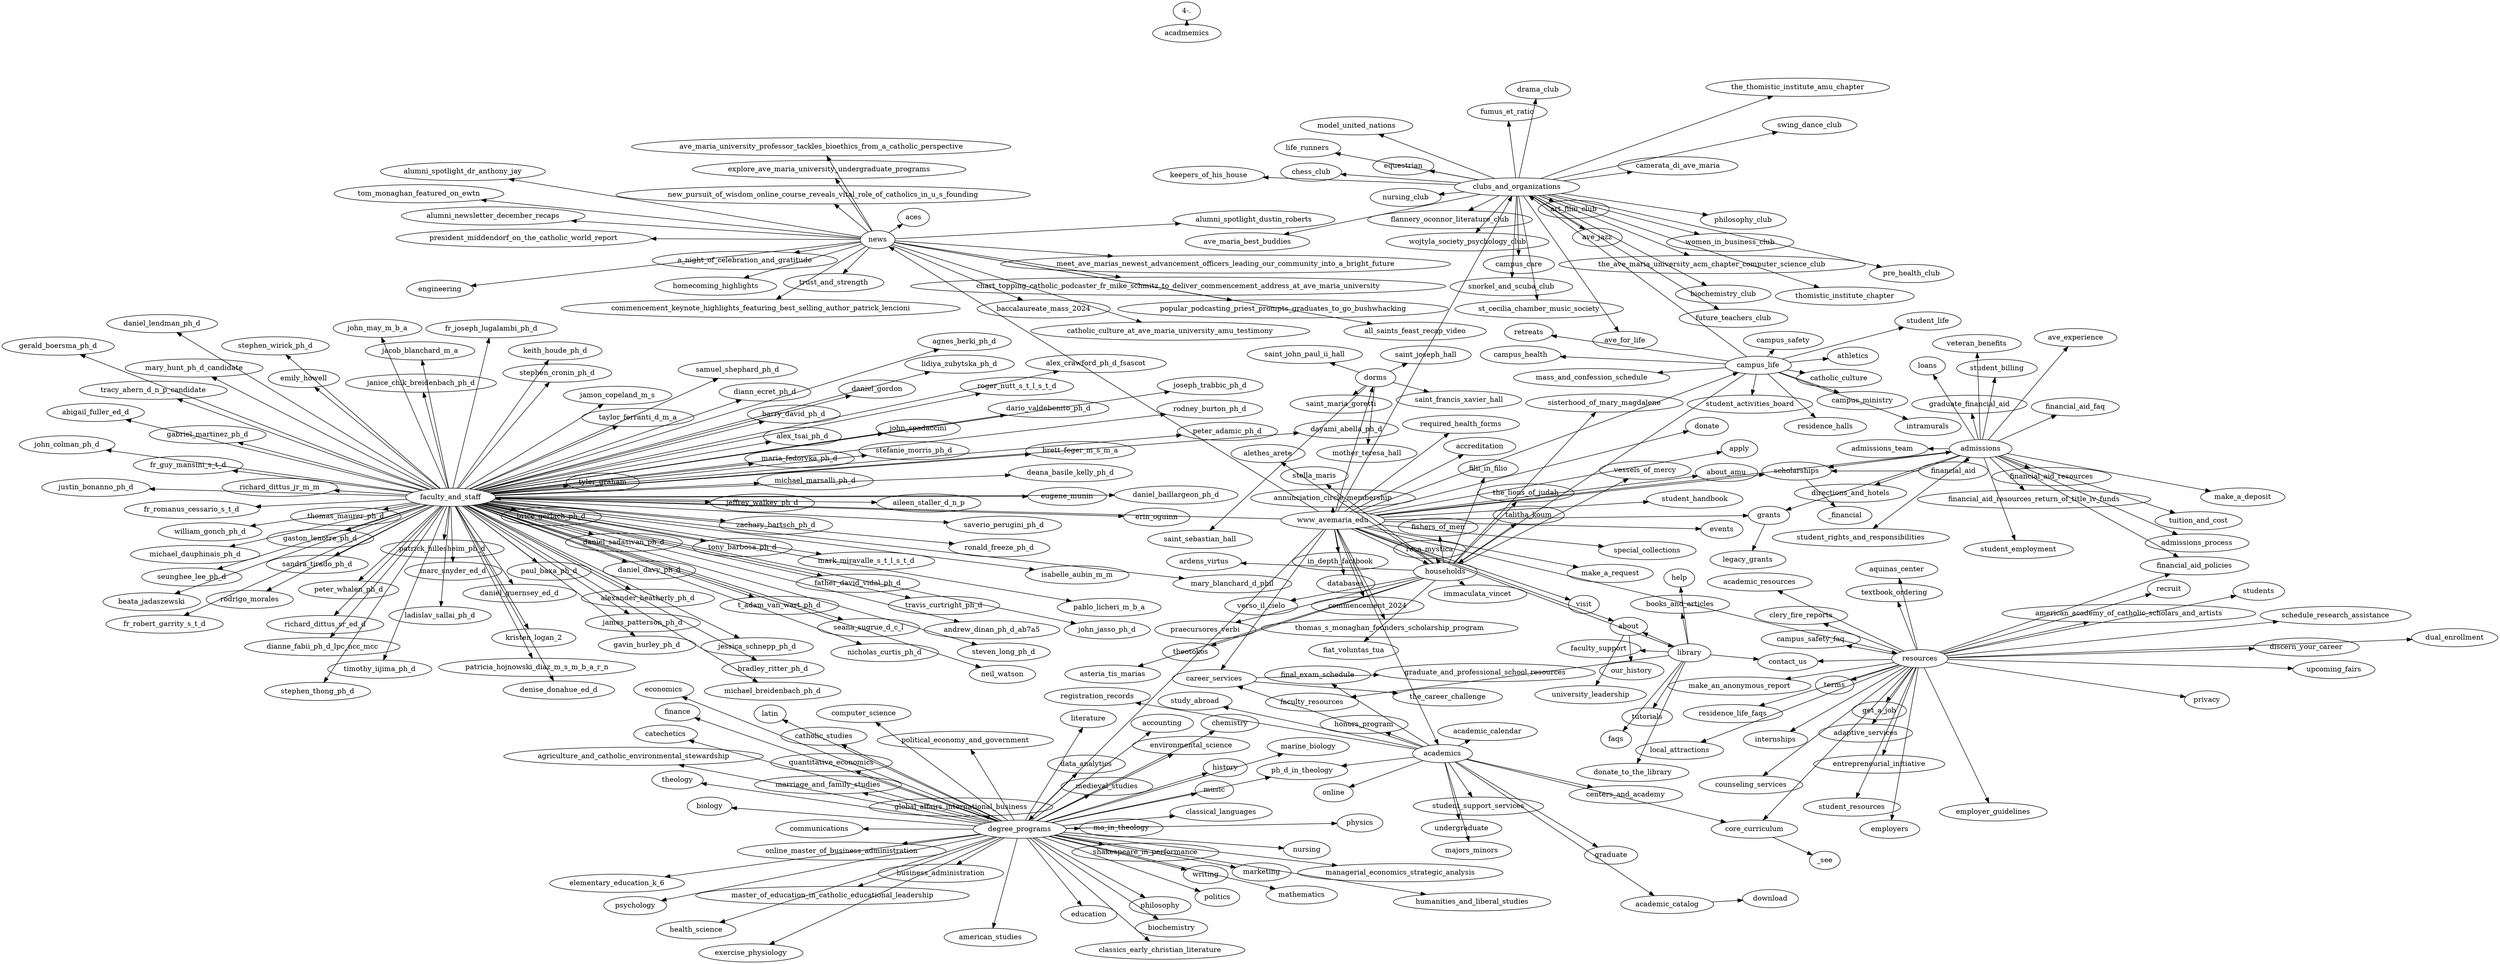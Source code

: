 digraph site {
rankdir=LR;
size=100
layout=sfdp
overlap=prism
beautify=true
smoothing=triangle
quadtree=fast
pack=false
acadmemics -> "4-."
academics -> student_support_services;
academics -> academic_catalog;
academics -> centers_and_academy;
academics -> academic_calendar;
academics -> final_exam_schedule;
academics -> study_abroad;
academics -> core_curriculum;
academics -> registration_records;
academics -> honors_program;
academics -> online;
academics -> ph_d_in_theology;
academics -> career_services;
academics -> majors_minors;
academics -> graduate;
academics -> undergraduate;
about -> our_history;
about -> university_leadership;
financial_aid -> scholarships;
degree_programs -> classics_early_christian_literature;
degree_programs -> philosophy;
degree_programs -> mathematics;
degree_programs -> shakespeare_in_performance;
degree_programs -> physics;
degree_programs -> ma_in_theology;
degree_programs -> medieval_studies;
degree_programs -> music;
degree_programs -> history;
degree_programs -> chemistry;
degree_programs -> marine_biology;
degree_programs -> environmental_science;
degree_programs -> accounting;
degree_programs -> data_analytics;
degree_programs -> literature;
degree_programs -> political_economy_and_government;
degree_programs -> latin;
degree_programs -> computer_science;
degree_programs -> economics;
degree_programs -> quantitative_economics;
degree_programs -> catechetics;
degree_programs -> catholic_studies;
degree_programs -> finance;
degree_programs -> marriage_and_family_studies;
degree_programs -> theology;
degree_programs -> agriculture_and_catholic_environmental_stewardship;
degree_programs -> global_affairs_international_business;
degree_programs -> biology;
degree_programs -> online_master_of_business_administration;
degree_programs -> communications;
degree_programs -> business_administration;
degree_programs -> master_of_education_in_catholic_educational_leadership;
degree_programs -> elementary_education_k_6;
degree_programs -> psychology;
degree_programs -> health_science;
degree_programs -> exercise_physiology;
degree_programs -> american_studies;
degree_programs -> education;
degree_programs -> writing;
degree_programs -> humanities_and_liberal_studies;
degree_programs -> nursing;
degree_programs -> classical_languages;
degree_programs -> managerial_economics_strategic_analysis;
degree_programs -> ph_d_in_theology;
degree_programs -> marketing;
degree_programs -> politics;
degree_programs -> biochemistry;
academic_catalog -> download;
core_curriculum -> _see;
career_services -> graduate_and_professional_school_resources;
career_services -> the_career_challenge;
www_avemaria_edu -> resources;
www_avemaria_edu -> academics;
www_avemaria_edu -> faculty_and_staff;
www_avemaria_edu -> households;
www_avemaria_edu -> degree_programs;
www_avemaria_edu -> scholarships;
www_avemaria_edu -> campus_life;
www_avemaria_edu -> admissions;
www_avemaria_edu -> clubs_and_organizations;
www_avemaria_edu -> events;
www_avemaria_edu -> grants;
www_avemaria_edu -> career_services;
www_avemaria_edu -> news;
www_avemaria_edu -> library;
www_avemaria_edu -> student_handbook;
www_avemaria_edu -> dorms;
www_avemaria_edu -> about_amu;
www_avemaria_edu -> apply;
www_avemaria_edu -> about;
www_avemaria_edu -> donate;
www_avemaria_edu -> required_health_forms;
www_avemaria_edu -> accreditation;
www_avemaria_edu -> annunciation_circle_membership;
www_avemaria_edu -> in_depth_factbook;
www_avemaria_edu -> databases;
www_avemaria_edu -> commencement_2024;
www_avemaria_edu -> thomas_s_monaghan_founders_scholarship_program;
www_avemaria_edu -> visit;
www_avemaria_edu -> make_a_request;
www_avemaria_edu -> special_collections;
dorms -> saint_francis_xavier_hall;
dorms -> saint_joseph_hall;
dorms -> saint_john_paul_ii_hall;
dorms -> saint_maria_goretti;
dorms -> saint_sebastian_hall;
dorms -> mother_teresa_hall;
faculty_and_staff -> alex_tsai_ph_d;
faculty_and_staff -> tyler_graham;
faculty_and_staff -> zachary_bartsch_ph_d;
faculty_and_staff -> mark_miravalle_s_t_l_s_t_d;
faculty_and_staff -> travis_curtright_ph_d;
faculty_and_staff -> andrew_dinan_ph_d_ab7a5;
faculty_and_staff -> mary_blanchard_d_phil;
faculty_and_staff -> isabelle_aubin_m_m;
faculty_and_staff -> ronald_freeze_ph_d;
faculty_and_staff -> eugene_munin;
faculty_and_staff -> dario_valdebenito_ph_d;
faculty_and_staff -> jamon_copeland_m_s;
faculty_and_staff -> roger_nutt_s_t_l_s_t_d;
faculty_and_staff -> stephen_cronin_ph_d;
faculty_and_staff -> stefanie_morris_ph_d;
faculty_and_staff -> deana_basile_kelly_ph_d;
faculty_and_staff -> erin_oguinn;
faculty_and_staff -> saverio_perugini_ph_d;
faculty_and_staff -> rodney_burton_ph_d;
faculty_and_staff -> agnes_berki_ph_d;
faculty_and_staff -> dayami_abella_ph_d;
faculty_and_staff -> lidiya_zubytska_ph_d;
faculty_and_staff -> peter_adamic_ph_d;
faculty_and_staff -> john_spadaccini;
faculty_and_staff -> brett_feger_m_s_m_a;
faculty_and_staff -> diann_ecret_ph_d;
faculty_and_staff -> jeffrey_walkey_ph_d;
faculty_and_staff -> daniel_gordon;
faculty_and_staff -> joseph_trabbic_ph_d;
faculty_and_staff -> michael_marsalli_ph_d;
faculty_and_staff -> alex_crawford_ph_d_fsascot;
faculty_and_staff -> daniel_baillargeon_ph_d;
faculty_and_staff -> aileen_staller_d_n_p;
faculty_and_staff -> barry_david_ph_d;
faculty_and_staff -> fr_joseph_lugalambi_ph_d;
faculty_and_staff -> taylor_ferranti_d_m_a;
faculty_and_staff -> john_may_m_b_a;
faculty_and_staff -> keith_houde_ph_d;
faculty_and_staff -> janice_chik_breidenbach_ph_d;
faculty_and_staff -> samuel_shephard_ph_d;
faculty_and_staff -> jacob_blanchard_m_a;
faculty_and_staff -> emily_howell;
faculty_and_staff -> stephen_wirick_ph_d;
faculty_and_staff -> daniel_lendman_ph_d;
faculty_and_staff -> mary_hunt_ph_d_candidate;
faculty_and_staff -> gerald_boersma_ph_d;
faculty_and_staff -> tracy_ahern_d_n_p_candidate;
faculty_and_staff -> abigail_fuller_ed_d;
faculty_and_staff -> gabriel_martinez_ph_d;
faculty_and_staff -> john_colman_ph_d;
faculty_and_staff -> fr_guy_mansini_s_t_d;
faculty_and_staff -> justin_bonanno_ph_d;
faculty_and_staff -> richard_dittus_jr_m_m;
faculty_and_staff -> fr_romanus_cessario_s_t_d;
faculty_and_staff -> thomas_maurer_ph_d;
faculty_and_staff -> william_gonch_ph_d;
faculty_and_staff -> gaston_lenotre_ph_d;
faculty_and_staff -> michael_dauphinais_ph_d;
faculty_and_staff -> sandra_tirado_ph_d;
faculty_and_staff -> beata_jadaszewski;
faculty_and_staff -> seunghee_lee_ph_d;
faculty_and_staff -> fr_robert_garrity_s_t_d;
faculty_and_staff -> rodrigo_morales;
faculty_and_staff -> richard_dittus_sr_ed_d;
faculty_and_staff -> ladislav_sallai_ph_d;
faculty_and_staff -> dianne_fabii_ph_d_lpc_ncc_mcc;
faculty_and_staff -> timothy_iijima_ph_d;
faculty_and_staff -> stephen_thong_ph_d;
faculty_and_staff -> peter_whalen_ph_d;
faculty_and_staff -> denise_donahue_ed_d;
faculty_and_staff -> patrick_hillesheim_ph_d;
faculty_and_staff -> patricia_hojnowski_diaz_m_s_m_b_a_r_n;
faculty_and_staff -> marc_snyder_ed_d;
faculty_and_staff -> gavin_hurley_ph_d;
faculty_and_staff -> paul_baxa_ph_d;
faculty_and_staff -> kristen_logan_2;
faculty_and_staff -> alexander_heatherly_ph_d;
faculty_and_staff -> james_patterson_ph_d;
faculty_and_staff -> daniel_davy_ph_d;
faculty_and_staff -> michael_breidenbach_ph_d;
faculty_and_staff -> daniel_guernsey_ed_d;
faculty_and_staff -> bradley_ritter_ph_d;
faculty_and_staff -> daniel_sadasivan_ph_d;
faculty_and_staff -> jessica_schnepp_ph_d;
faculty_and_staff -> t_adam_van_wart_ph_d;
faculty_and_staff -> nicholas_curtis_ph_d;
faculty_and_staff -> seana_sugrue_d_c_l;
faculty_and_staff -> neil_watson;
faculty_and_staff -> steven_long_ph_d;
faculty_and_staff -> john_jasso_ph_d;
faculty_and_staff -> pablo_licheri_m_b_a;
faculty_and_staff -> father_david_vidal_ph_d;
faculty_and_staff -> tony_barbosa_ph_d;
faculty_and_staff -> brice_gerlach_ph_d;
faculty_and_staff -> maria_fedoryka_ph_d;
resources -> get_a_job;
resources -> privacy;
resources -> upcoming_fairs;
resources -> financial_aid_policies;
resources -> discern_your_career;
resources -> dual_enrollment;
resources -> core_curriculum;
resources -> schedule_research_assistance;
resources -> recruit;
resources -> students;
resources -> american_academy_of_catholic_scholars_and_artists;
resources -> aquinas_center;
resources -> academic_resources;
resources -> textbook_ordering;
resources -> campus_safety_faq;
resources -> contact_us;
resources -> make_an_anonymous_report;
resources -> clery_fire_reports;
resources -> terms;
resources -> internships;
resources -> residence_life_faqs;
resources -> local_attractions;
resources -> counseling_services;
resources -> student_resources;
resources -> employers;
resources -> employer_guidelines;
resources -> entrepreneurial_initiative;
resources -> adaptive_services;
households -> fishers_of_men;
households -> talitha_koum;
households -> the_lions_of_judah;
households -> vessels_of_mercy;
households -> filii_in_filio;
households -> sisterhood_of_mary_magdalene;
households -> alethes_arete;
households -> stella_maris;
households -> ardens_virtus;
households -> verso_il_cielo;
households -> praecursores_verbi;
households -> theotokos;
households -> asteria_tis_marias;
households -> fiat_voluntas_tua;
households -> immaculata_vincet;
households -> rosa_mystica;
clubs_and_organizations -> philosophy_club;
clubs_and_organizations -> pre_health_club;
clubs_and_organizations -> art_film_club;
clubs_and_organizations -> biochemistry_club;
clubs_and_organizations -> ave_jazz;
clubs_and_organizations -> camerata_di_ave_maria;
clubs_and_organizations -> swing_dance_club;
clubs_and_organizations -> the_thomistic_institute_amu_chapter;
clubs_and_organizations -> drama_club;
clubs_and_organizations -> fumus_et_ratio;
clubs_and_organizations -> model_united_nations;
clubs_and_organizations -> chess_club;
clubs_and_organizations -> flannery_oconnor_literature_club;
clubs_and_organizations -> equestrian;
clubs_and_organizations -> life_runners;
clubs_and_organizations -> keepers_of_his_house;
clubs_and_organizations -> nursing_club;
clubs_and_organizations -> wojtyla_society_psychology_club;
clubs_and_organizations -> st_cecilia_chamber_music_society;
clubs_and_organizations -> ave_maria_best_buddies;
clubs_and_organizations -> snorkel_and_scuba_club;
clubs_and_organizations -> ave_for_life;
clubs_and_organizations -> future_teachers_club;
clubs_and_organizations -> thomistic_institute_chapter;
clubs_and_organizations -> campus_care;
clubs_and_organizations -> the_ave_maria_university_acm_chapter_computer_science_club;
clubs_and_organizations -> women_in_business_club;
campus_life -> households;
campus_life -> catholic_culture;
campus_life -> athletics;
campus_life -> clubs_and_organizations;
campus_life -> student_life;
campus_life -> campus_safety;
campus_life -> retreats;
campus_life -> campus_health;
campus_life -> mass_and_confession_schedule;
campus_life -> student_activities_board;
campus_life -> residence_halls;
campus_life -> intramurals;
campus_life -> campus_ministry;
admissions -> make_a_deposit;
admissions -> financial_aid_resources;
admissions -> financial_aid_faq;
admissions -> scholarships;
admissions -> student_billing;
admissions -> ave_experience;
admissions -> veteran_benefits;
admissions -> loans;
admissions -> graduate_financial_aid;
admissions -> financial_aid;
admissions -> admissions_team;
admissions -> grants;
admissions -> directions_and_hotels;
admissions -> student_rights_and_responsibilities;
admissions -> student_employment;
admissions -> admissions_process;
admissions -> tuition_and_cost;
admissions -> financial_aid_policies;
admissions -> financial_aid_resources_return_of_title_iv_funds;
grants -> legacy_grants;
news -> meet_ave_marias_newest_advancement_officers_leading_our_community_into_a_bright_future;
news -> aces;
news -> explore_ave_maria_university_undergraduate_programs;
news -> alumni_spotlight_dustin_roberts;
news -> new_pursuit_of_wisdom_online_course_reveals_vital_role_of_catholics_in_u_s_founding;
news -> ave_maria_university_professor_tackles_bioethics_from_a_catholic_perspective;
news -> alumni_spotlight_dr_anthony_jay;
news -> tom_monaghan_featured_on_ewtn;
news -> alumni_newsletter_december_recaps;
news -> president_middendorf_on_the_catholic_world_report;
news -> homecoming_highlights;
news -> baccalaureate_mass_2024;
news -> commencement_keynote_highlights_featuring_best_selling_author_patrick_lencioni;
news -> engineering;
news -> a_night_of_celebration_and_gratitude;
news -> trust_and_strength;
news -> catholic_culture_at_ave_maria_university_amu_testimony;
news -> popular_podcasting_priest_prompts_graduates_to_go_bushwhacking;
news -> chart_topping_catholic_podcaster_fr_mike_schmitz_to_deliver_commencement_address_at_ave_maria_university;
news -> all_saints_feast_recap_video;
library -> contact_us;
library -> tutorials;
library -> books_and_articles;
library -> help;
library -> faculty_support;
library -> about;
library -> faculty_resources;
library -> donate_to_the_library;
library -> faqs;
scholarships -> _financial;
}
